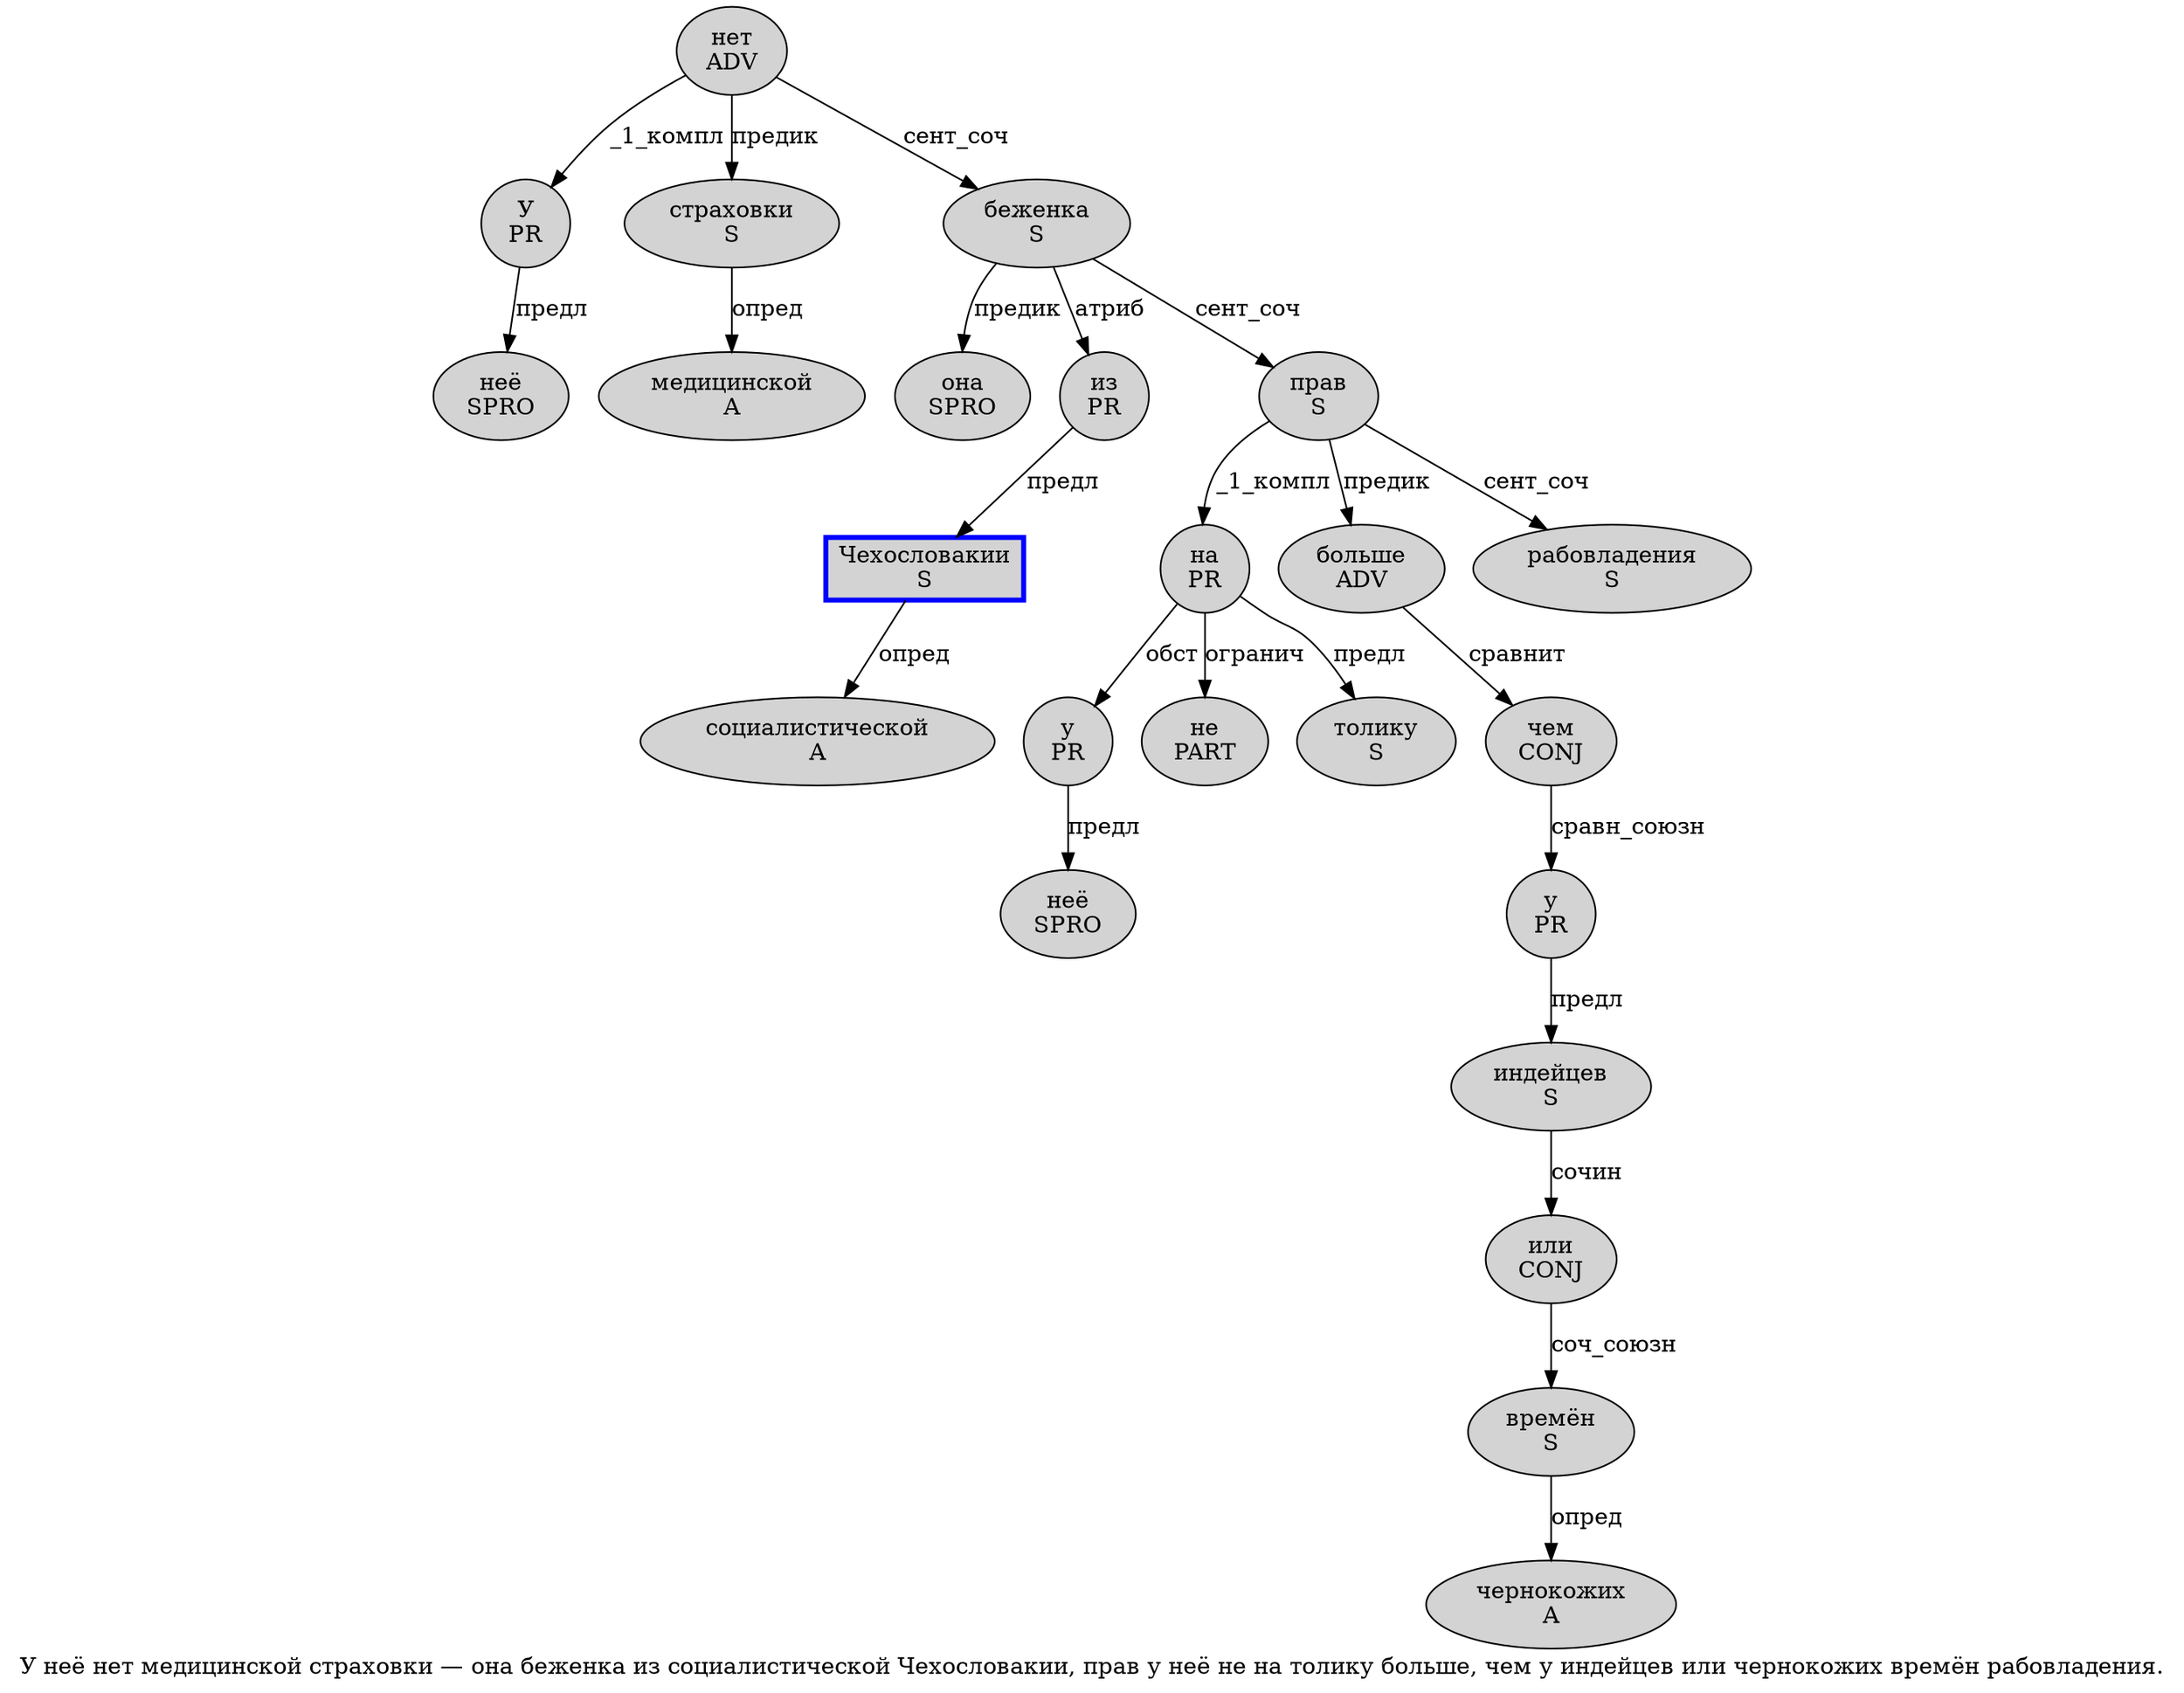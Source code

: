 digraph SENTENCE_1243 {
	graph [label="У неё нет медицинской страховки — она беженка из социалистической Чехословакии, прав у неё не на толику больше, чем у индейцев или чернокожих времён рабовладения."]
	node [style=filled]
		0 [label="У
PR" color="" fillcolor=lightgray penwidth=1 shape=ellipse]
		1 [label="неё
SPRO" color="" fillcolor=lightgray penwidth=1 shape=ellipse]
		2 [label="нет
ADV" color="" fillcolor=lightgray penwidth=1 shape=ellipse]
		3 [label="медицинской
A" color="" fillcolor=lightgray penwidth=1 shape=ellipse]
		4 [label="страховки
S" color="" fillcolor=lightgray penwidth=1 shape=ellipse]
		6 [label="она
SPRO" color="" fillcolor=lightgray penwidth=1 shape=ellipse]
		7 [label="беженка
S" color="" fillcolor=lightgray penwidth=1 shape=ellipse]
		8 [label="из
PR" color="" fillcolor=lightgray penwidth=1 shape=ellipse]
		9 [label="социалистической
A" color="" fillcolor=lightgray penwidth=1 shape=ellipse]
		10 [label="Чехословакии
S" color=blue fillcolor=lightgray penwidth=3 shape=box]
		12 [label="прав
S" color="" fillcolor=lightgray penwidth=1 shape=ellipse]
		13 [label="у
PR" color="" fillcolor=lightgray penwidth=1 shape=ellipse]
		14 [label="неё
SPRO" color="" fillcolor=lightgray penwidth=1 shape=ellipse]
		15 [label="не
PART" color="" fillcolor=lightgray penwidth=1 shape=ellipse]
		16 [label="на
PR" color="" fillcolor=lightgray penwidth=1 shape=ellipse]
		17 [label="толику
S" color="" fillcolor=lightgray penwidth=1 shape=ellipse]
		18 [label="больше
ADV" color="" fillcolor=lightgray penwidth=1 shape=ellipse]
		20 [label="чем
CONJ" color="" fillcolor=lightgray penwidth=1 shape=ellipse]
		21 [label="у
PR" color="" fillcolor=lightgray penwidth=1 shape=ellipse]
		22 [label="индейцев
S" color="" fillcolor=lightgray penwidth=1 shape=ellipse]
		23 [label="или
CONJ" color="" fillcolor=lightgray penwidth=1 shape=ellipse]
		24 [label="чернокожих
A" color="" fillcolor=lightgray penwidth=1 shape=ellipse]
		25 [label="времён
S" color="" fillcolor=lightgray penwidth=1 shape=ellipse]
		26 [label="рабовладения
S" color="" fillcolor=lightgray penwidth=1 shape=ellipse]
			7 -> 6 [label="предик"]
			7 -> 8 [label="атриб"]
			7 -> 12 [label="сент_соч"]
			10 -> 9 [label="опред"]
			22 -> 23 [label="сочин"]
			8 -> 10 [label="предл"]
			21 -> 22 [label="предл"]
			12 -> 16 [label="_1_компл"]
			12 -> 18 [label="предик"]
			12 -> 26 [label="сент_соч"]
			0 -> 1 [label="предл"]
			16 -> 13 [label="обст"]
			16 -> 15 [label="огранич"]
			16 -> 17 [label="предл"]
			25 -> 24 [label="опред"]
			18 -> 20 [label="сравнит"]
			20 -> 21 [label="сравн_союзн"]
			23 -> 25 [label="соч_союзн"]
			2 -> 0 [label="_1_компл"]
			2 -> 4 [label="предик"]
			2 -> 7 [label="сент_соч"]
			13 -> 14 [label="предл"]
			4 -> 3 [label="опред"]
}